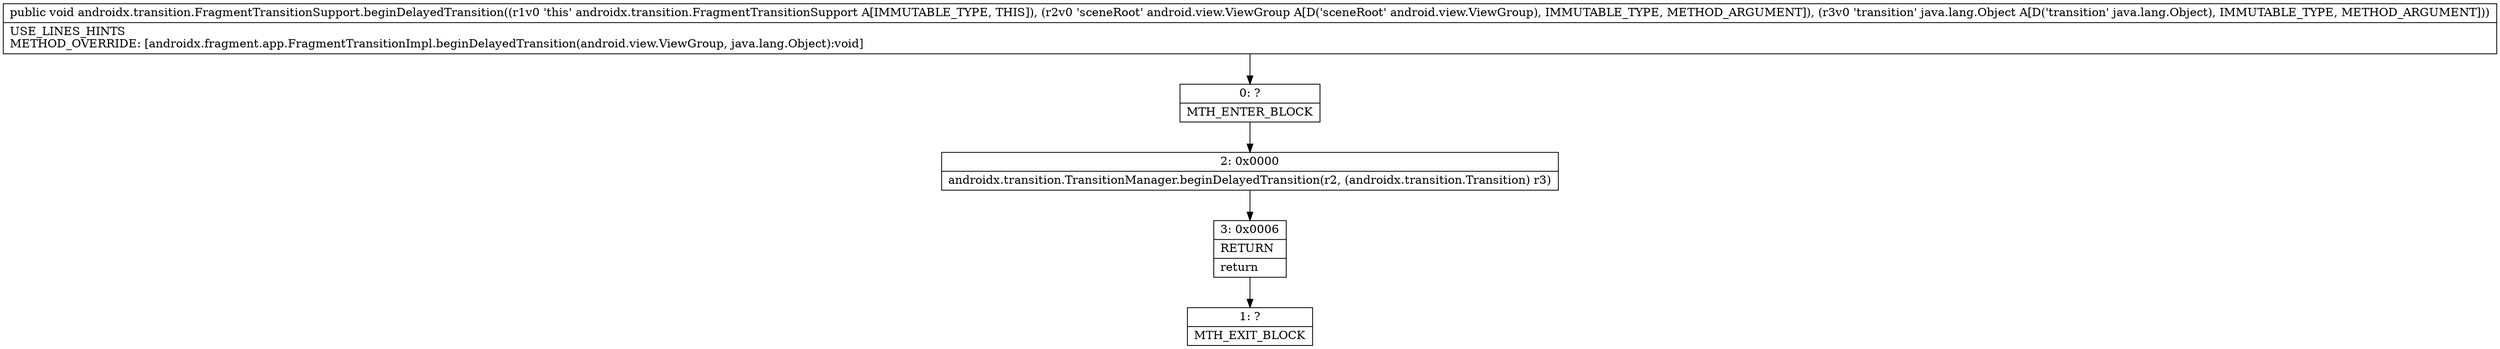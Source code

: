 digraph "CFG forandroidx.transition.FragmentTransitionSupport.beginDelayedTransition(Landroid\/view\/ViewGroup;Ljava\/lang\/Object;)V" {
Node_0 [shape=record,label="{0\:\ ?|MTH_ENTER_BLOCK\l}"];
Node_2 [shape=record,label="{2\:\ 0x0000|androidx.transition.TransitionManager.beginDelayedTransition(r2, (androidx.transition.Transition) r3)\l}"];
Node_3 [shape=record,label="{3\:\ 0x0006|RETURN\l|return\l}"];
Node_1 [shape=record,label="{1\:\ ?|MTH_EXIT_BLOCK\l}"];
MethodNode[shape=record,label="{public void androidx.transition.FragmentTransitionSupport.beginDelayedTransition((r1v0 'this' androidx.transition.FragmentTransitionSupport A[IMMUTABLE_TYPE, THIS]), (r2v0 'sceneRoot' android.view.ViewGroup A[D('sceneRoot' android.view.ViewGroup), IMMUTABLE_TYPE, METHOD_ARGUMENT]), (r3v0 'transition' java.lang.Object A[D('transition' java.lang.Object), IMMUTABLE_TYPE, METHOD_ARGUMENT]))  | USE_LINES_HINTS\lMETHOD_OVERRIDE: [androidx.fragment.app.FragmentTransitionImpl.beginDelayedTransition(android.view.ViewGroup, java.lang.Object):void]\l}"];
MethodNode -> Node_0;Node_0 -> Node_2;
Node_2 -> Node_3;
Node_3 -> Node_1;
}

